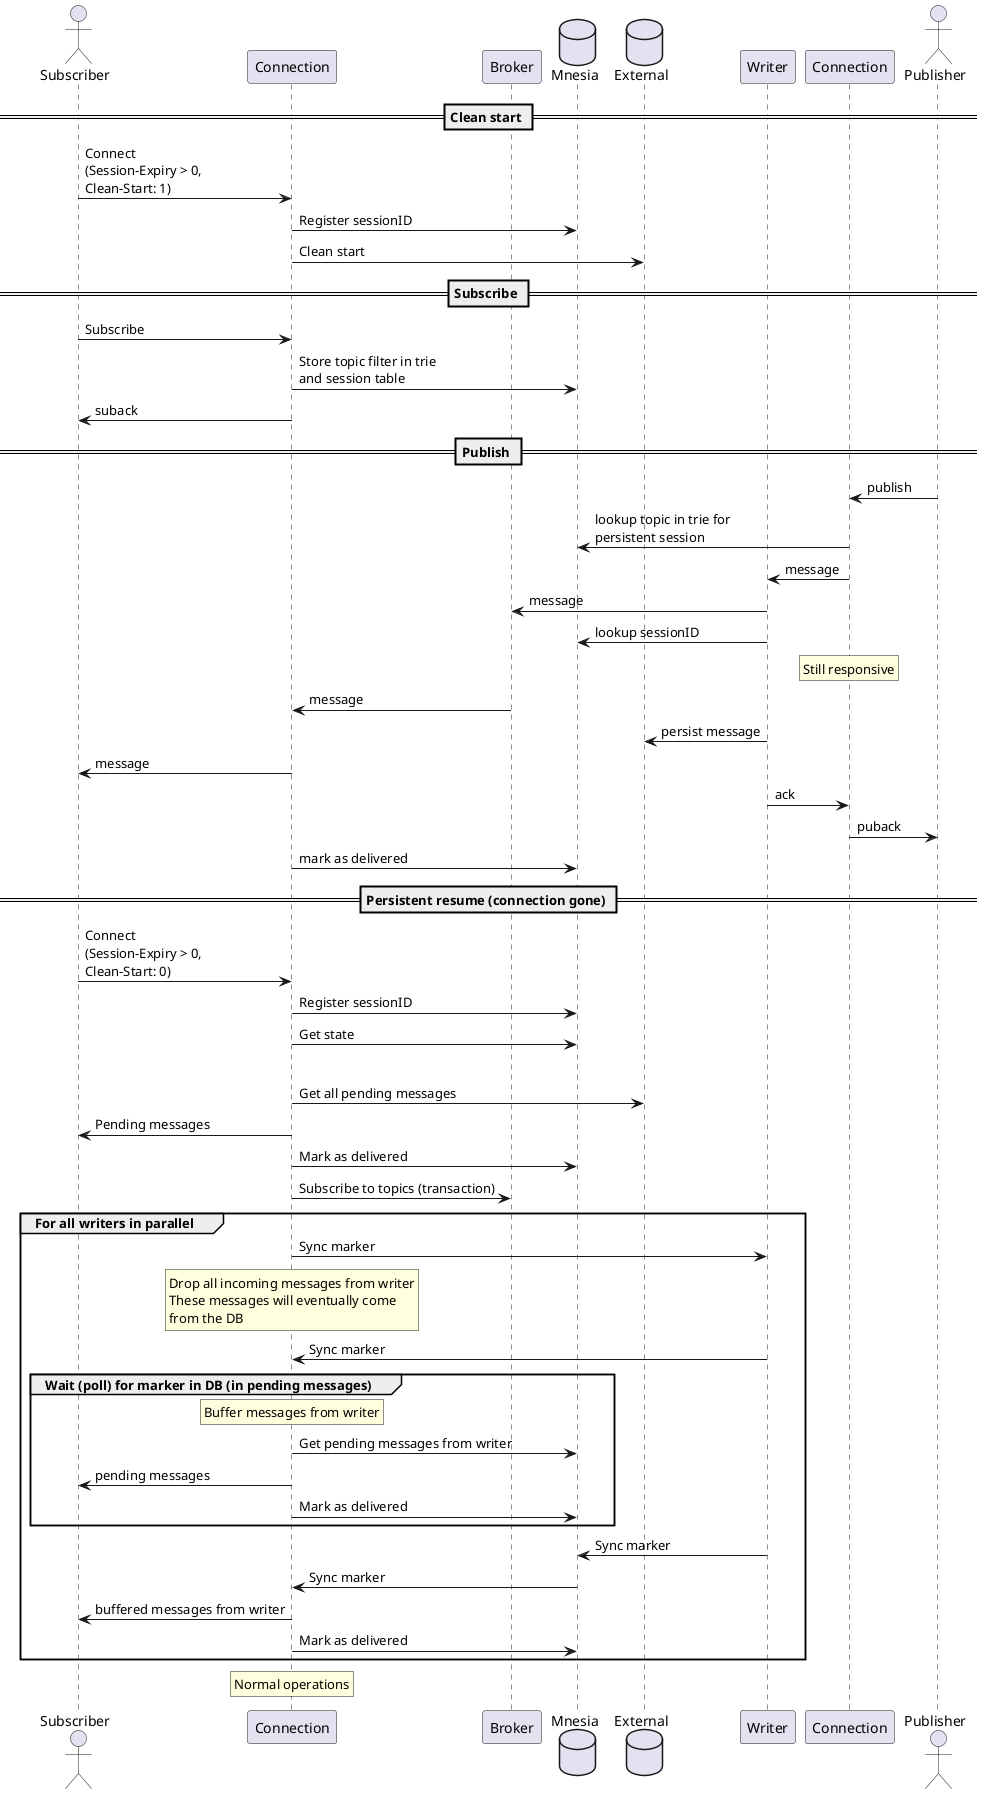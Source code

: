@startuml

actor Subscriber as sub
participant Connection as subcon
participant Broker as broker
database Mnesia as mnesia
database External as external
participant Writer as writer
participant Connection as pubcon
actor Publisher as pub

== Clean start ==
sub -> subcon : Connect\n(Session-Expiry > 0,\nClean-Start: 1)
subcon -> mnesia : Register sessionID
subcon -> external : Clean start

== Subscribe ==
sub -> subcon : Subscribe
subcon -> mnesia : Store topic filter in trie\nand session table
subcon -> sub : suback

== Publish ==
pub -> pubcon : publish
pubcon -> mnesia : lookup topic in trie for\npersistent session
pubcon -> writer : message
writer -> broker : message
writer -> mnesia : lookup sessionID
rnote over pubcon
  Still responsive
endrnote
broker -> subcon : message
writer -> external : persist message
subcon -> sub : message
writer -> pubcon : ack
pubcon -> pub : puback
subcon -> mnesia : mark as delivered


== Persistent resume (connection gone) ==
sub -> subcon : Connect\n(Session-Expiry > 0,\nClean-Start: 0)
subcon -> mnesia : Register sessionID
subcon -> mnesia : Get state
group Recovery state machine
  subcon -> external : Get all pending messages
  subcon -> sub : Pending messages
  subcon -> mnesia : Mark as delivered
  subcon -> broker : Subscribe to topics (transaction)
  group For all writers in parallel
    subcon -> writer : Sync marker
    rnote over subcon
      Drop all incoming messages from writer
      These messages will eventually come
      from the DB
    end rnote
    writer -> subcon : Sync marker
    group Wait (poll) for marker in DB (in pending messages)
      rnote over subcon
        Buffer messages from writer
      end rnote
      subcon -> mnesia : Get pending messages from writer
      subcon -> sub : pending messages
      subcon -> mnesia : Mark as delivered
    end group
    writer -> mnesia : Sync marker
    mnesia -> subcon : Sync marker
    subcon -> sub : buffered messages from writer
    subcon -> mnesia : Mark as delivered
  end group
  rnote over subcon
    Normal operations
  end rnote

@enduml
